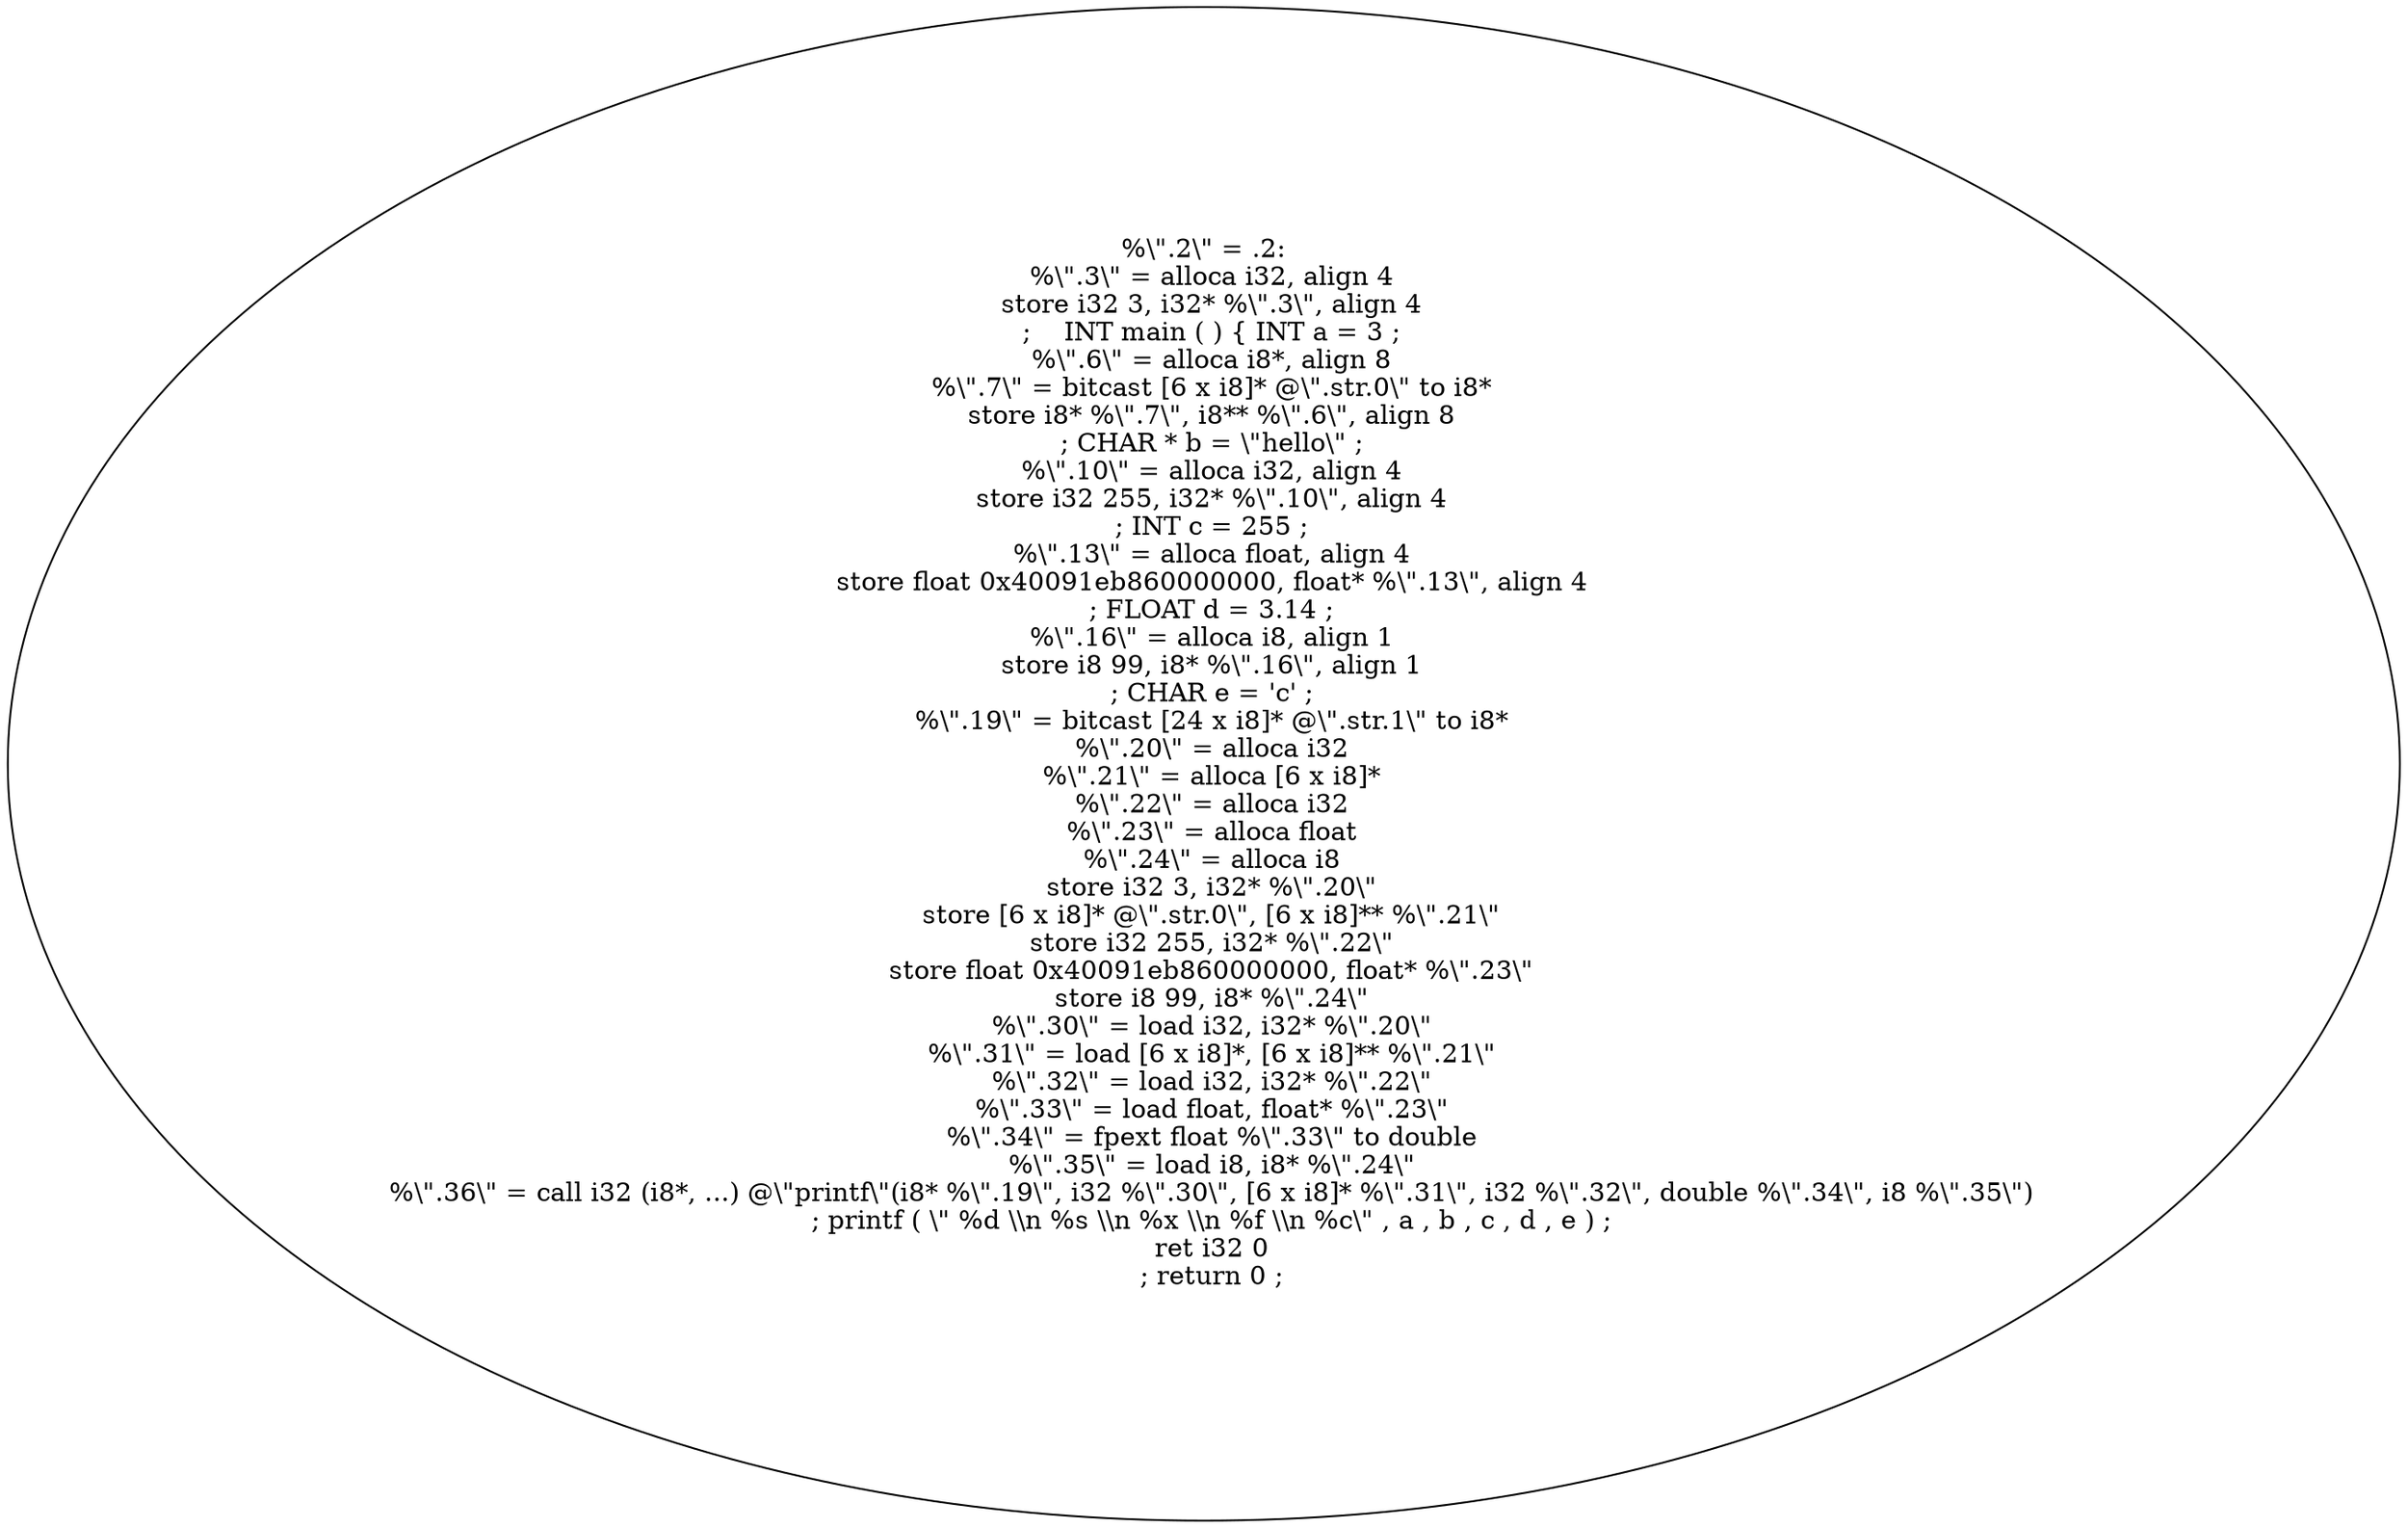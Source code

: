 digraph AST {
  "135765455390224" [label="%\\\".2\\\" = .2:
  %\\\".3\\\" = alloca i32, align 4
  store i32 3, i32* %\\\".3\\\", align 4
  ;    INT main ( ) { INT a = 3 ;
  %\\\".6\\\" = alloca i8*, align 8
  %\\\".7\\\" = bitcast [6 x i8]* @\\\".str.0\\\" to i8*
  store i8* %\\\".7\\\", i8** %\\\".6\\\", align 8
  ; CHAR * b = \\\"hello\\\" ;
  %\\\".10\\\" = alloca i32, align 4
  store i32 255, i32* %\\\".10\\\", align 4
  ; INT c = 255 ;
  %\\\".13\\\" = alloca float, align 4
  store float 0x40091eb860000000, float* %\\\".13\\\", align 4
  ; FLOAT d = 3.14 ;
  %\\\".16\\\" = alloca i8, align 1
  store i8 99, i8* %\\\".16\\\", align 1
  ; CHAR e = 'c' ;
  %\\\".19\\\" = bitcast [24 x i8]* @\\\".str.1\\\" to i8*
  %\\\".20\\\" = alloca i32
  %\\\".21\\\" = alloca [6 x i8]*
  %\\\".22\\\" = alloca i32
  %\\\".23\\\" = alloca float
  %\\\".24\\\" = alloca i8
  store i32 3, i32* %\\\".20\\\"
  store [6 x i8]* @\\\".str.0\\\", [6 x i8]** %\\\".21\\\"
  store i32 255, i32* %\\\".22\\\"
  store float 0x40091eb860000000, float* %\\\".23\\\"
  store i8 99, i8* %\\\".24\\\"
  %\\\".30\\\" = load i32, i32* %\\\".20\\\"
  %\\\".31\\\" = load [6 x i8]*, [6 x i8]** %\\\".21\\\"
  %\\\".32\\\" = load i32, i32* %\\\".22\\\"
  %\\\".33\\\" = load float, float* %\\\".23\\\"
  %\\\".34\\\" = fpext float %\\\".33\\\" to double
  %\\\".35\\\" = load i8, i8* %\\\".24\\\"
  %\\\".36\\\" = call i32 (i8*, ...) @\\\"printf\\\"(i8* %\\\".19\\\", i32 %\\\".30\\\", [6 x i8]* %\\\".31\\\", i32 %\\\".32\\\", double %\\\".34\\\", i8 %\\\".35\\\")
  ; printf ( \\\" %d \\\\n %s \\\\n %x \\\\n %f \\\\n %c\\\" , a , b , c , d , e ) ;
  ret i32 0
  ; return 0 ;"];
}
